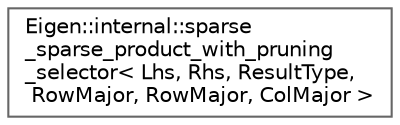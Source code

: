 digraph "Graphical Class Hierarchy"
{
 // LATEX_PDF_SIZE
  bgcolor="transparent";
  edge [fontname=Helvetica,fontsize=10,labelfontname=Helvetica,labelfontsize=10];
  node [fontname=Helvetica,fontsize=10,shape=box,height=0.2,width=0.4];
  rankdir="LR";
  Node0 [id="Node000000",label="Eigen::internal::sparse\l_sparse_product_with_pruning\l_selector\< Lhs, Rhs, ResultType,\l RowMajor, RowMajor, ColMajor \>",height=0.2,width=0.4,color="grey40", fillcolor="white", style="filled",URL="$structEigen_1_1internal_1_1sparse__sparse__product__with__pruning__selector_3_01Lhs_00_01Rhs_00_6d58fe4584107c73c02d251725236025.html",tooltip=" "];
}

